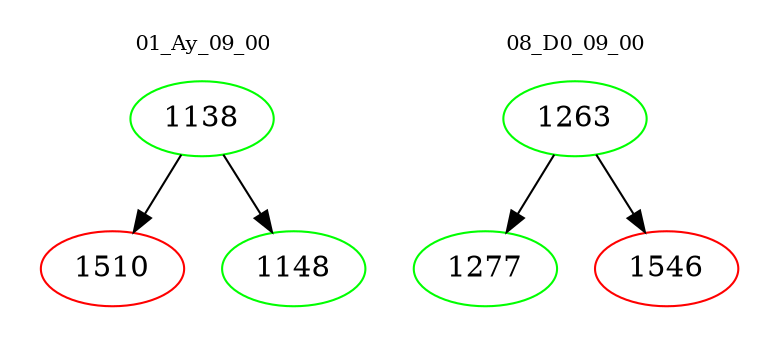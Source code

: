 digraph{
subgraph cluster_0 {
color = white
label = "01_Ay_09_00";
fontsize=10;
T0_1138 [label="1138", color="green"]
T0_1138 -> T0_1510 [color="black"]
T0_1510 [label="1510", color="red"]
T0_1138 -> T0_1148 [color="black"]
T0_1148 [label="1148", color="green"]
}
subgraph cluster_1 {
color = white
label = "08_D0_09_00";
fontsize=10;
T1_1263 [label="1263", color="green"]
T1_1263 -> T1_1277 [color="black"]
T1_1277 [label="1277", color="green"]
T1_1263 -> T1_1546 [color="black"]
T1_1546 [label="1546", color="red"]
}
}
